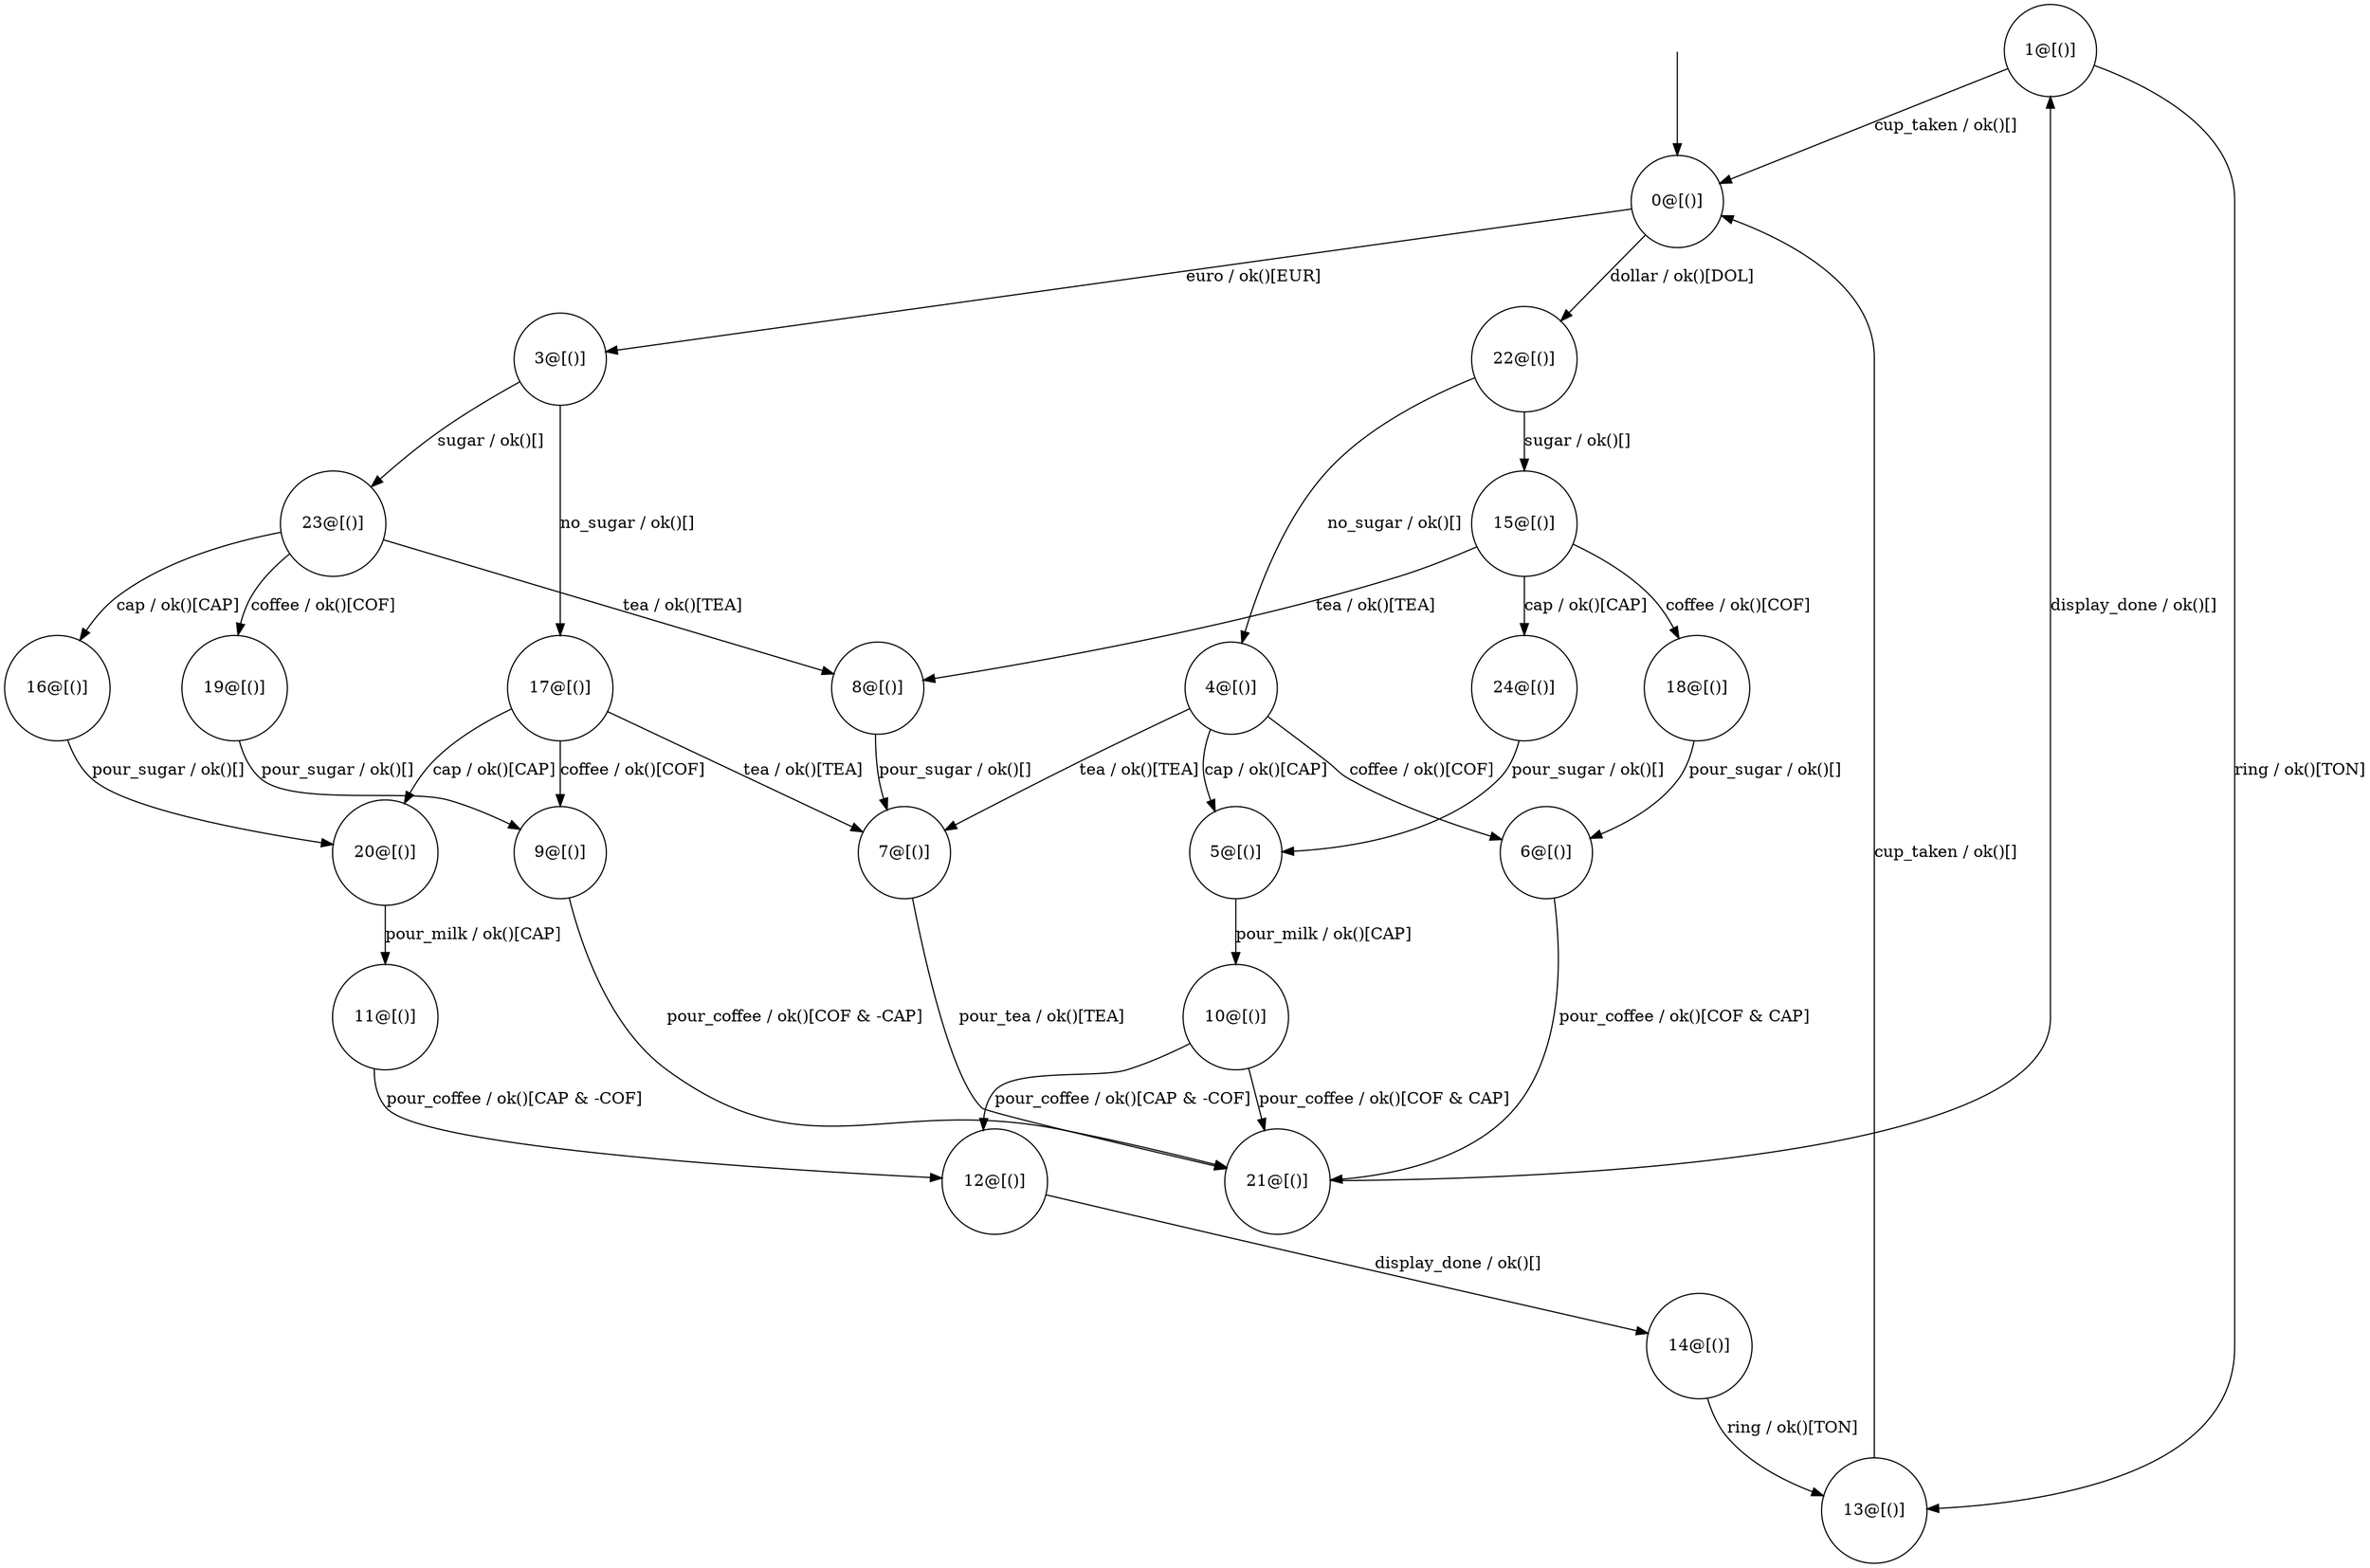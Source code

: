 digraph g {
	edge [lblstyle="above, sloped"];
	s1 [shape="circle" label="1@[()]"];
	s0 [shape="circle" label="0@[()]"];
	s13 [shape="circle" label="13@[()]"];
	s22 [shape="circle" label="22@[()]"];
	s3 [shape="circle" label="3@[()]"];
	s17 [shape="circle" label="17@[()]"];
	s23 [shape="circle" label="23@[()]"];
	s4 [shape="circle" label="4@[()]"];
	s5 [shape="circle" label="5@[()]"];
	s6 [shape="circle" label="6@[()]"];
	s7 [shape="circle" label="7@[()]"];
	s10 [shape="circle" label="10@[()]"];
	s21 [shape="circle" label="21@[()]"];
	s8 [shape="circle" label="8@[()]"];
	s9 [shape="circle" label="9@[()]"];
	s12 [shape="circle" label="12@[()]"];
	s11 [shape="circle" label="11@[()]"];
	s14 [shape="circle" label="14@[()]"];
	s15 [shape="circle" label="15@[()]"];
	s24 [shape="circle" label="24@[()]"];
	s18 [shape="circle" label="18@[()]"];
	s16 [shape="circle" label="16@[()]"];
	s20 [shape="circle" label="20@[()]"];
	s19 [shape="circle" label="19@[()]"];
	s1 -> s0 [label="cup_taken / ok()[]"];
	s1 -> s13 [label="ring / ok()[TON]"];
	s0 -> s22 [label="dollar / ok()[DOL]"];
	s0 -> s3 [label="euro / ok()[EUR]"];
	s3 -> s17 [label="no_sugar / ok()[]"];
	s3 -> s23 [label="sugar / ok()[]"];
	s4 -> s5 [label="cap / ok()[CAP]"];
	s4 -> s6 [label="coffee / ok()[COF]"];
	s4 -> s7 [label="tea / ok()[TEA]"];
	s5 -> s10 [label="pour_milk / ok()[CAP]"];
	s6 -> s21 [label="pour_coffee / ok()[COF & CAP]"];
	s7 -> s21 [label="pour_tea / ok()[TEA]"];
	s8 -> s7 [label="pour_sugar / ok()[]"];
	s9 -> s21 [label="pour_coffee / ok()[COF & -CAP]"];
	s10 -> s21 [label="pour_coffee / ok()[COF & CAP]"];
	s10 -> s12 [label="pour_coffee / ok()[CAP & -COF]"];
	s11 -> s12 [label="pour_coffee / ok()[CAP & -COF]"];
	s12 -> s14 [label="display_done / ok()[]"];
	s13 -> s0 [label="cup_taken / ok()[]"];
	s14 -> s13 [label="ring / ok()[TON]"];
	s15 -> s24 [label="cap / ok()[CAP]"];
	s15 -> s18 [label="coffee / ok()[COF]"];
	s15 -> s8 [label="tea / ok()[TEA]"];
	s16 -> s20 [label="pour_sugar / ok()[]"];
	s17 -> s20 [label="cap / ok()[CAP]"];
	s17 -> s9 [label="coffee / ok()[COF]"];
	s17 -> s7 [label="tea / ok()[TEA]"];
	s18 -> s6 [label="pour_sugar / ok()[]"];
	s19 -> s9 [label="pour_sugar / ok()[]"];
	s20 -> s11 [label="pour_milk / ok()[CAP]"];
	s21 -> s1 [label="display_done / ok()[]"];
	s22 -> s4 [label="no_sugar / ok()[]"];
	s22 -> s15 [label="sugar / ok()[]"];
	s23 -> s16 [label="cap / ok()[CAP]"];
	s23 -> s19 [label="coffee / ok()[COF]"];
	s23 -> s8 [label="tea / ok()[TEA]"];
	s24 -> s5 [label="pour_sugar / ok()[]"];
	__start0 [label="" shape="none" width="0" height="0"];	__start0 -> s0;}
